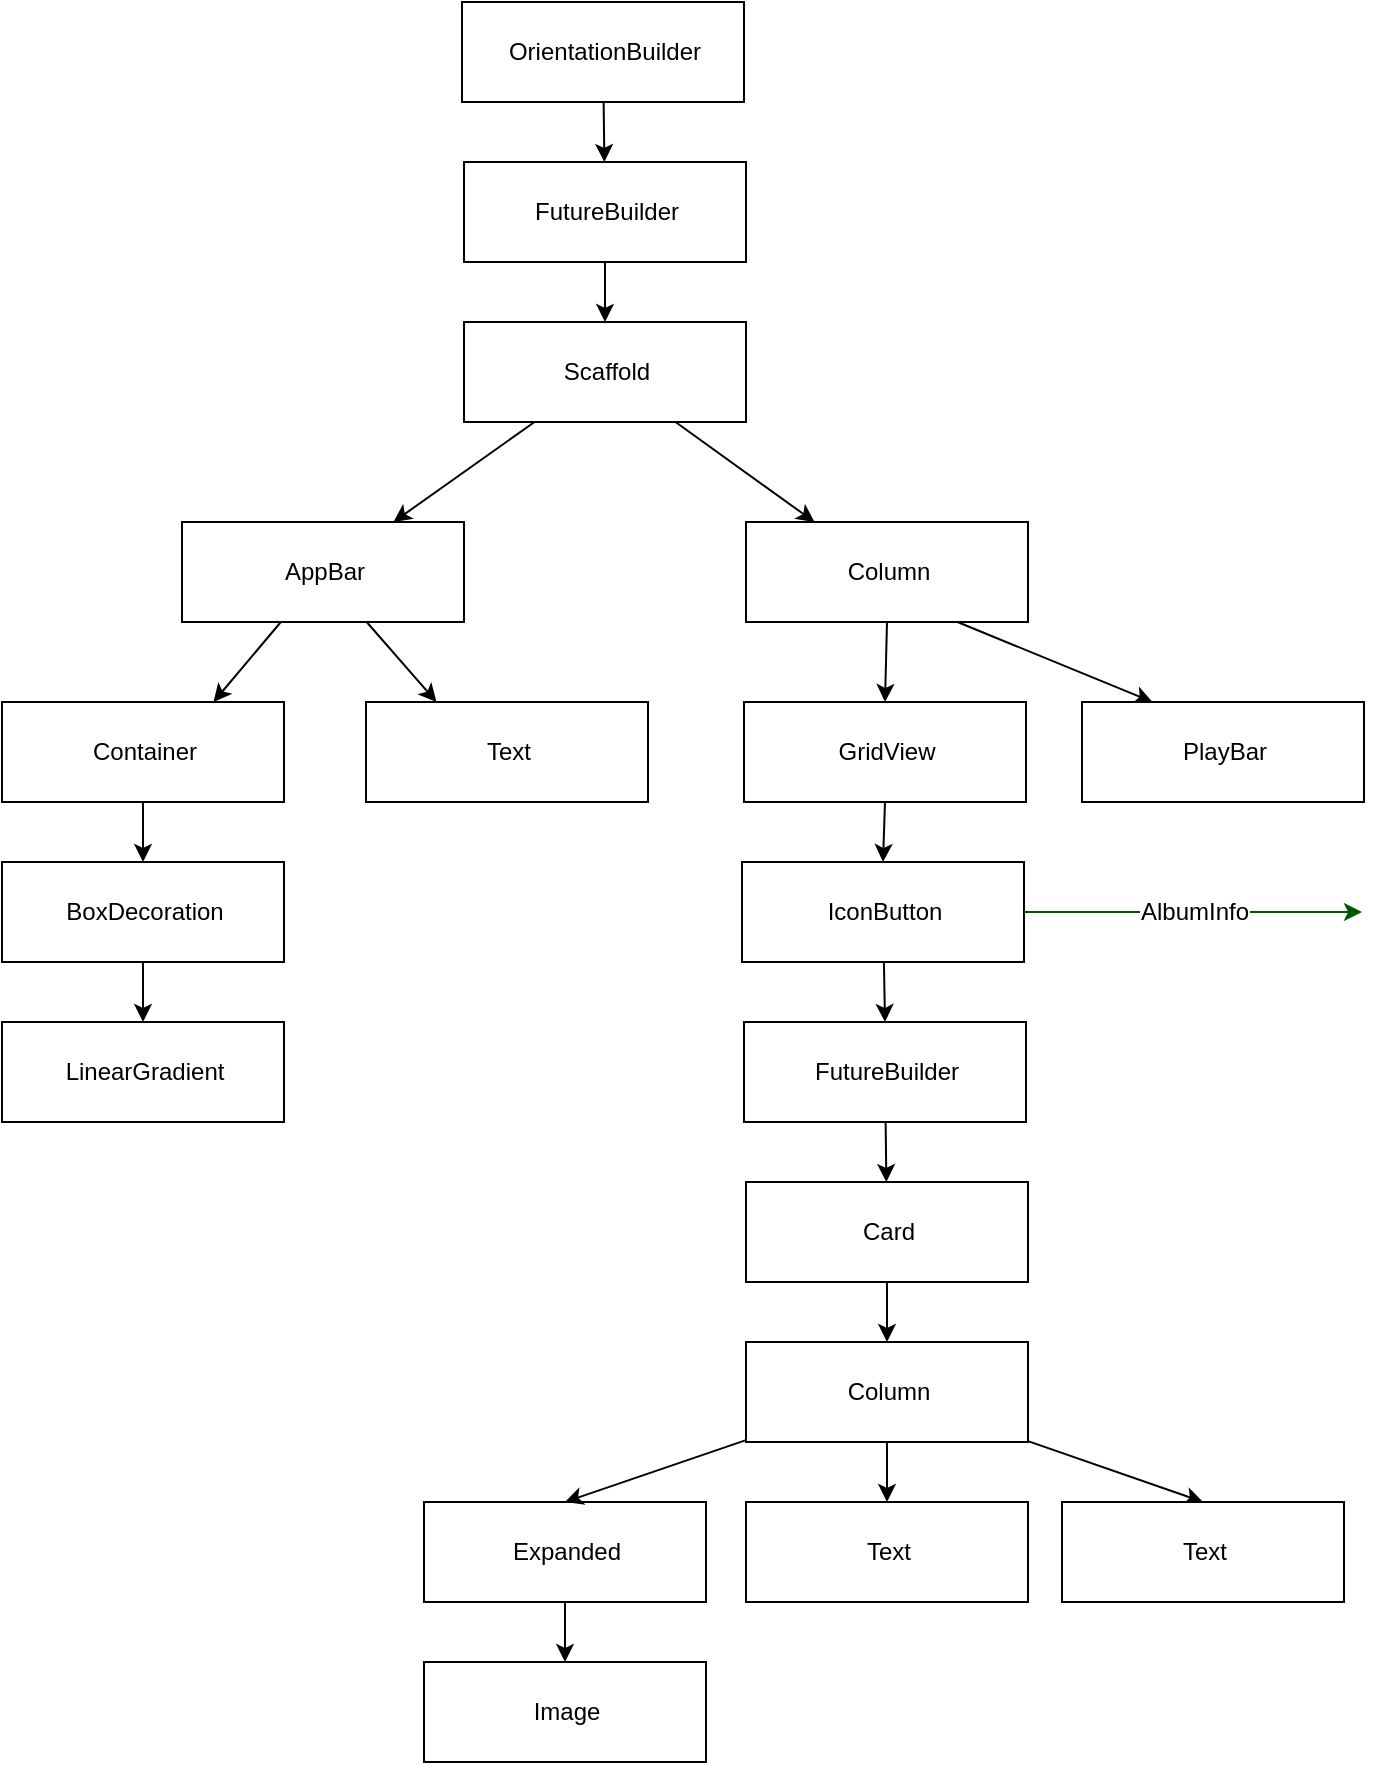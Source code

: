 <mxfile version="18.0.3" type="device"><diagram id="PivsbdY1pP6fI0BvHePQ" name="Page-1"><mxGraphModel dx="1422" dy="780" grid="1" gridSize="10" guides="1" tooltips="1" connect="1" arrows="1" fold="1" page="1" pageScale="1" pageWidth="827" pageHeight="1169" math="0" shadow="0"><root><mxCell id="0"/><mxCell id="1" parent="0"/><mxCell id="7b3UvTE9hPnXHwagYoxE-29" style="edgeStyle=none;rounded=0;orthogonalLoop=1;jettySize=auto;html=1;exitX=0.25;exitY=1;exitDx=0;exitDy=0;" edge="1" parent="1" source="7b3UvTE9hPnXHwagYoxE-1" target="7b3UvTE9hPnXHwagYoxE-4"><mxGeometry relative="1" as="geometry"/></mxCell><mxCell id="7b3UvTE9hPnXHwagYoxE-30" style="edgeStyle=none;rounded=0;orthogonalLoop=1;jettySize=auto;html=1;entryX=0.25;entryY=0;entryDx=0;entryDy=0;exitX=0.75;exitY=1;exitDx=0;exitDy=0;" edge="1" parent="1" source="7b3UvTE9hPnXHwagYoxE-1"><mxGeometry relative="1" as="geometry"><mxPoint x="466.25" y="300" as="targetPoint"/></mxGeometry></mxCell><mxCell id="7b3UvTE9hPnXHwagYoxE-1" value="Scaffold" style="html=1;" vertex="1" parent="1"><mxGeometry x="291" y="200" width="141" height="50" as="geometry"/></mxCell><mxCell id="7b3UvTE9hPnXHwagYoxE-3" style="edgeStyle=none;rounded=0;orthogonalLoop=1;jettySize=auto;html=1;entryX=0.75;entryY=0;entryDx=0;entryDy=0;" edge="1" parent="1" source="7b3UvTE9hPnXHwagYoxE-4" target="7b3UvTE9hPnXHwagYoxE-11"><mxGeometry relative="1" as="geometry"/></mxCell><mxCell id="7b3UvTE9hPnXHwagYoxE-17" style="rounded=0;orthogonalLoop=1;jettySize=auto;html=1;entryX=0.25;entryY=0;entryDx=0;entryDy=0;" edge="1" parent="1" source="7b3UvTE9hPnXHwagYoxE-4" target="7b3UvTE9hPnXHwagYoxE-31"><mxGeometry relative="1" as="geometry"/></mxCell><mxCell id="7b3UvTE9hPnXHwagYoxE-4" value="AppBar" style="html=1;" vertex="1" parent="1"><mxGeometry x="150" y="300" width="141" height="50" as="geometry"/></mxCell><mxCell id="7b3UvTE9hPnXHwagYoxE-5" style="edgeStyle=none;rounded=0;orthogonalLoop=1;jettySize=auto;html=1;" edge="1" parent="1" source="7b3UvTE9hPnXHwagYoxE-6" target="7b3UvTE9hPnXHwagYoxE-13"><mxGeometry relative="1" as="geometry"/></mxCell><mxCell id="7b3UvTE9hPnXHwagYoxE-6" value="BoxDecoration" style="html=1;" vertex="1" parent="1"><mxGeometry x="60" y="470" width="141" height="50" as="geometry"/></mxCell><mxCell id="7b3UvTE9hPnXHwagYoxE-14" style="edgeStyle=orthogonalEdgeStyle;rounded=0;orthogonalLoop=1;jettySize=auto;html=1;entryX=0.5;entryY=0;entryDx=0;entryDy=0;" edge="1" parent="1" source="7b3UvTE9hPnXHwagYoxE-11" target="7b3UvTE9hPnXHwagYoxE-6"><mxGeometry relative="1" as="geometry"/></mxCell><mxCell id="7b3UvTE9hPnXHwagYoxE-11" value="Container" style="html=1;" vertex="1" parent="1"><mxGeometry x="60" y="390" width="141" height="50" as="geometry"/></mxCell><mxCell id="7b3UvTE9hPnXHwagYoxE-13" value="LinearGradient" style="html=1;" vertex="1" parent="1"><mxGeometry x="60" y="550" width="141" height="50" as="geometry"/></mxCell><mxCell id="7b3UvTE9hPnXHwagYoxE-19" style="edgeStyle=none;rounded=0;orthogonalLoop=1;jettySize=auto;html=1;exitX=0.5;exitY=1;exitDx=0;exitDy=0;entryX=0.5;entryY=0;entryDx=0;entryDy=0;" edge="1" parent="1" source="7b3UvTE9hPnXHwagYoxE-20" target="7b3UvTE9hPnXHwagYoxE-21"><mxGeometry relative="1" as="geometry"/></mxCell><mxCell id="7b3UvTE9hPnXHwagYoxE-65" style="edgeStyle=none;rounded=0;orthogonalLoop=1;jettySize=auto;html=1;entryX=0.25;entryY=0;entryDx=0;entryDy=0;exitX=0.75;exitY=1;exitDx=0;exitDy=0;" edge="1" parent="1" source="7b3UvTE9hPnXHwagYoxE-20" target="7b3UvTE9hPnXHwagYoxE-64"><mxGeometry relative="1" as="geometry"/></mxCell><mxCell id="7b3UvTE9hPnXHwagYoxE-20" value="Column" style="html=1;" vertex="1" parent="1"><mxGeometry x="432" y="300" width="141" height="50" as="geometry"/></mxCell><mxCell id="7b3UvTE9hPnXHwagYoxE-27" style="edgeStyle=none;rounded=0;orthogonalLoop=1;jettySize=auto;html=1;entryX=0.5;entryY=0;entryDx=0;entryDy=0;exitX=0.5;exitY=1;exitDx=0;exitDy=0;" edge="1" parent="1" source="7b3UvTE9hPnXHwagYoxE-21" target="7b3UvTE9hPnXHwagYoxE-26"><mxGeometry relative="1" as="geometry"/></mxCell><mxCell id="7b3UvTE9hPnXHwagYoxE-21" value="GridView" style="html=1;" vertex="1" parent="1"><mxGeometry x="431" y="390" width="141" height="50" as="geometry"/></mxCell><mxCell id="7b3UvTE9hPnXHwagYoxE-99" style="edgeStyle=none;rounded=0;orthogonalLoop=1;jettySize=auto;html=1;" edge="1" parent="1" source="7b3UvTE9hPnXHwagYoxE-24" target="7b3UvTE9hPnXHwagYoxE-43"><mxGeometry relative="1" as="geometry"/></mxCell><mxCell id="7b3UvTE9hPnXHwagYoxE-24" value="FutureBuilder" style="html=1;" vertex="1" parent="1"><mxGeometry x="431" y="550" width="141" height="50" as="geometry"/></mxCell><mxCell id="7b3UvTE9hPnXHwagYoxE-28" style="edgeStyle=none;rounded=0;orthogonalLoop=1;jettySize=auto;html=1;entryX=0.5;entryY=0;entryDx=0;entryDy=0;" edge="1" parent="1" source="7b3UvTE9hPnXHwagYoxE-26" target="7b3UvTE9hPnXHwagYoxE-24"><mxGeometry relative="1" as="geometry"><mxPoint x="382.75" y="750" as="targetPoint"/></mxGeometry></mxCell><mxCell id="7b3UvTE9hPnXHwagYoxE-26" value="IconButton" style="html=1;" vertex="1" parent="1"><mxGeometry x="430" y="470" width="141" height="50" as="geometry"/></mxCell><mxCell id="7b3UvTE9hPnXHwagYoxE-31" value="Text" style="html=1;" vertex="1" parent="1"><mxGeometry x="242" y="390" width="141" height="50" as="geometry"/></mxCell><mxCell id="7b3UvTE9hPnXHwagYoxE-100" style="edgeStyle=none;rounded=0;orthogonalLoop=1;jettySize=auto;html=1;" edge="1" parent="1" source="7b3UvTE9hPnXHwagYoxE-43" target="7b3UvTE9hPnXHwagYoxE-93"><mxGeometry relative="1" as="geometry"/></mxCell><mxCell id="7b3UvTE9hPnXHwagYoxE-43" value="Card" style="html=1;" vertex="1" parent="1"><mxGeometry x="432" y="630" width="141" height="50" as="geometry"/></mxCell><mxCell id="7b3UvTE9hPnXHwagYoxE-101" style="edgeStyle=none;rounded=0;orthogonalLoop=1;jettySize=auto;html=1;" edge="1" parent="1" source="7b3UvTE9hPnXHwagYoxE-62" target="7b3UvTE9hPnXHwagYoxE-91"><mxGeometry relative="1" as="geometry"/></mxCell><mxCell id="7b3UvTE9hPnXHwagYoxE-62" value="OrientationBuilder" style="html=1;" vertex="1" parent="1"><mxGeometry x="290" y="40" width="141" height="50" as="geometry"/></mxCell><mxCell id="7b3UvTE9hPnXHwagYoxE-64" value="PlayBar" style="html=1;" vertex="1" parent="1"><mxGeometry x="600" y="390" width="141" height="50" as="geometry"/></mxCell><mxCell id="7b3UvTE9hPnXHwagYoxE-71" value="Image" style="html=1;" vertex="1" parent="1"><mxGeometry x="271" y="870" width="141" height="50" as="geometry"/></mxCell><mxCell id="7b3UvTE9hPnXHwagYoxE-86" style="edgeStyle=none;rounded=0;orthogonalLoop=1;jettySize=auto;html=1;" edge="1" parent="1" source="7b3UvTE9hPnXHwagYoxE-72" target="7b3UvTE9hPnXHwagYoxE-71"><mxGeometry relative="1" as="geometry"/></mxCell><mxCell id="7b3UvTE9hPnXHwagYoxE-72" value="Expanded" style="html=1;" vertex="1" parent="1"><mxGeometry x="271" y="790" width="141" height="50" as="geometry"/></mxCell><mxCell id="7b3UvTE9hPnXHwagYoxE-102" style="edgeStyle=none;rounded=0;orthogonalLoop=1;jettySize=auto;html=1;" edge="1" parent="1" source="7b3UvTE9hPnXHwagYoxE-91" target="7b3UvTE9hPnXHwagYoxE-1"><mxGeometry relative="1" as="geometry"/></mxCell><mxCell id="7b3UvTE9hPnXHwagYoxE-91" value="FutureBuilder" style="html=1;" vertex="1" parent="1"><mxGeometry x="291" y="120" width="141" height="50" as="geometry"/></mxCell><mxCell id="7b3UvTE9hPnXHwagYoxE-96" style="edgeStyle=none;rounded=0;orthogonalLoop=1;jettySize=auto;html=1;entryX=0.5;entryY=0;entryDx=0;entryDy=0;" edge="1" parent="1" source="7b3UvTE9hPnXHwagYoxE-93" target="7b3UvTE9hPnXHwagYoxE-72"><mxGeometry relative="1" as="geometry"/></mxCell><mxCell id="7b3UvTE9hPnXHwagYoxE-97" style="edgeStyle=none;rounded=0;orthogonalLoop=1;jettySize=auto;html=1;entryX=0.5;entryY=0;entryDx=0;entryDy=0;" edge="1" parent="1" source="7b3UvTE9hPnXHwagYoxE-93" target="7b3UvTE9hPnXHwagYoxE-94"><mxGeometry relative="1" as="geometry"/></mxCell><mxCell id="7b3UvTE9hPnXHwagYoxE-98" style="edgeStyle=none;rounded=0;orthogonalLoop=1;jettySize=auto;html=1;entryX=0.5;entryY=0;entryDx=0;entryDy=0;" edge="1" parent="1" source="7b3UvTE9hPnXHwagYoxE-93" target="7b3UvTE9hPnXHwagYoxE-95"><mxGeometry relative="1" as="geometry"/></mxCell><mxCell id="7b3UvTE9hPnXHwagYoxE-93" value="Column" style="html=1;" vertex="1" parent="1"><mxGeometry x="432" y="710" width="141" height="50" as="geometry"/></mxCell><mxCell id="7b3UvTE9hPnXHwagYoxE-94" value="Text" style="html=1;" vertex="1" parent="1"><mxGeometry x="432" y="790" width="141" height="50" as="geometry"/></mxCell><mxCell id="7b3UvTE9hPnXHwagYoxE-95" value="Text" style="html=1;" vertex="1" parent="1"><mxGeometry x="590" y="790" width="141" height="50" as="geometry"/></mxCell><mxCell id="7b3UvTE9hPnXHwagYoxE-111" value="" style="endArrow=classic;html=1;rounded=0;fontSize=12;fillColor=#008a00;strokeColor=#005700;exitX=1;exitY=0.5;exitDx=0;exitDy=0;" edge="1" parent="1" source="7b3UvTE9hPnXHwagYoxE-26"><mxGeometry relative="1" as="geometry"><mxPoint x="570" y="500" as="sourcePoint"/><mxPoint x="740" y="495" as="targetPoint"/></mxGeometry></mxCell><mxCell id="7b3UvTE9hPnXHwagYoxE-112" value="&lt;div&gt;AlbumInfo&lt;/div&gt;" style="edgeLabel;resizable=0;html=1;align=center;verticalAlign=middle;fontSize=12;" connectable="0" vertex="1" parent="7b3UvTE9hPnXHwagYoxE-111"><mxGeometry relative="1" as="geometry"/></mxCell></root></mxGraphModel></diagram></mxfile>